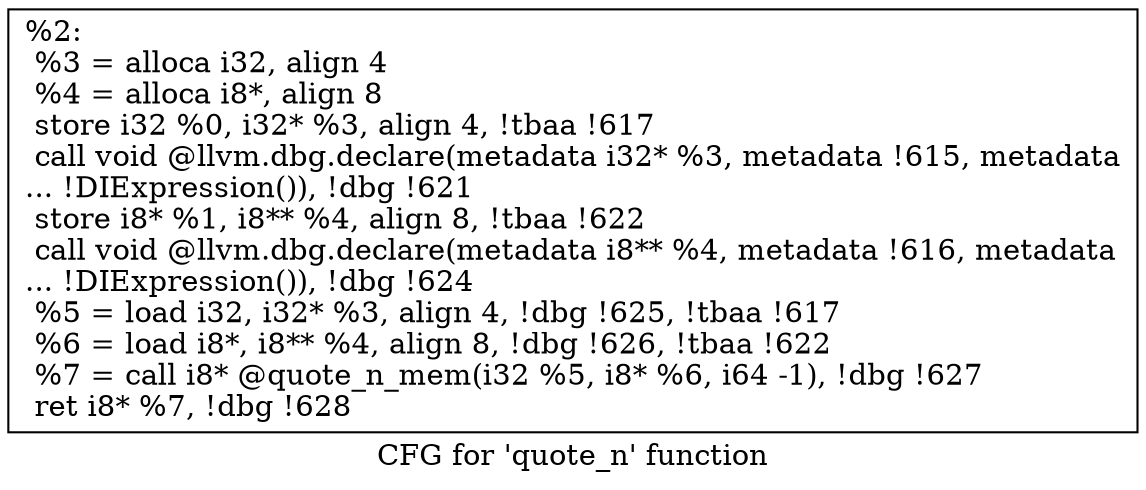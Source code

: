 digraph "CFG for 'quote_n' function" {
	label="CFG for 'quote_n' function";

	Node0x14c0c00 [shape=record,label="{%2:\l  %3 = alloca i32, align 4\l  %4 = alloca i8*, align 8\l  store i32 %0, i32* %3, align 4, !tbaa !617\l  call void @llvm.dbg.declare(metadata i32* %3, metadata !615, metadata\l... !DIExpression()), !dbg !621\l  store i8* %1, i8** %4, align 8, !tbaa !622\l  call void @llvm.dbg.declare(metadata i8** %4, metadata !616, metadata\l... !DIExpression()), !dbg !624\l  %5 = load i32, i32* %3, align 4, !dbg !625, !tbaa !617\l  %6 = load i8*, i8** %4, align 8, !dbg !626, !tbaa !622\l  %7 = call i8* @quote_n_mem(i32 %5, i8* %6, i64 -1), !dbg !627\l  ret i8* %7, !dbg !628\l}"];
}
